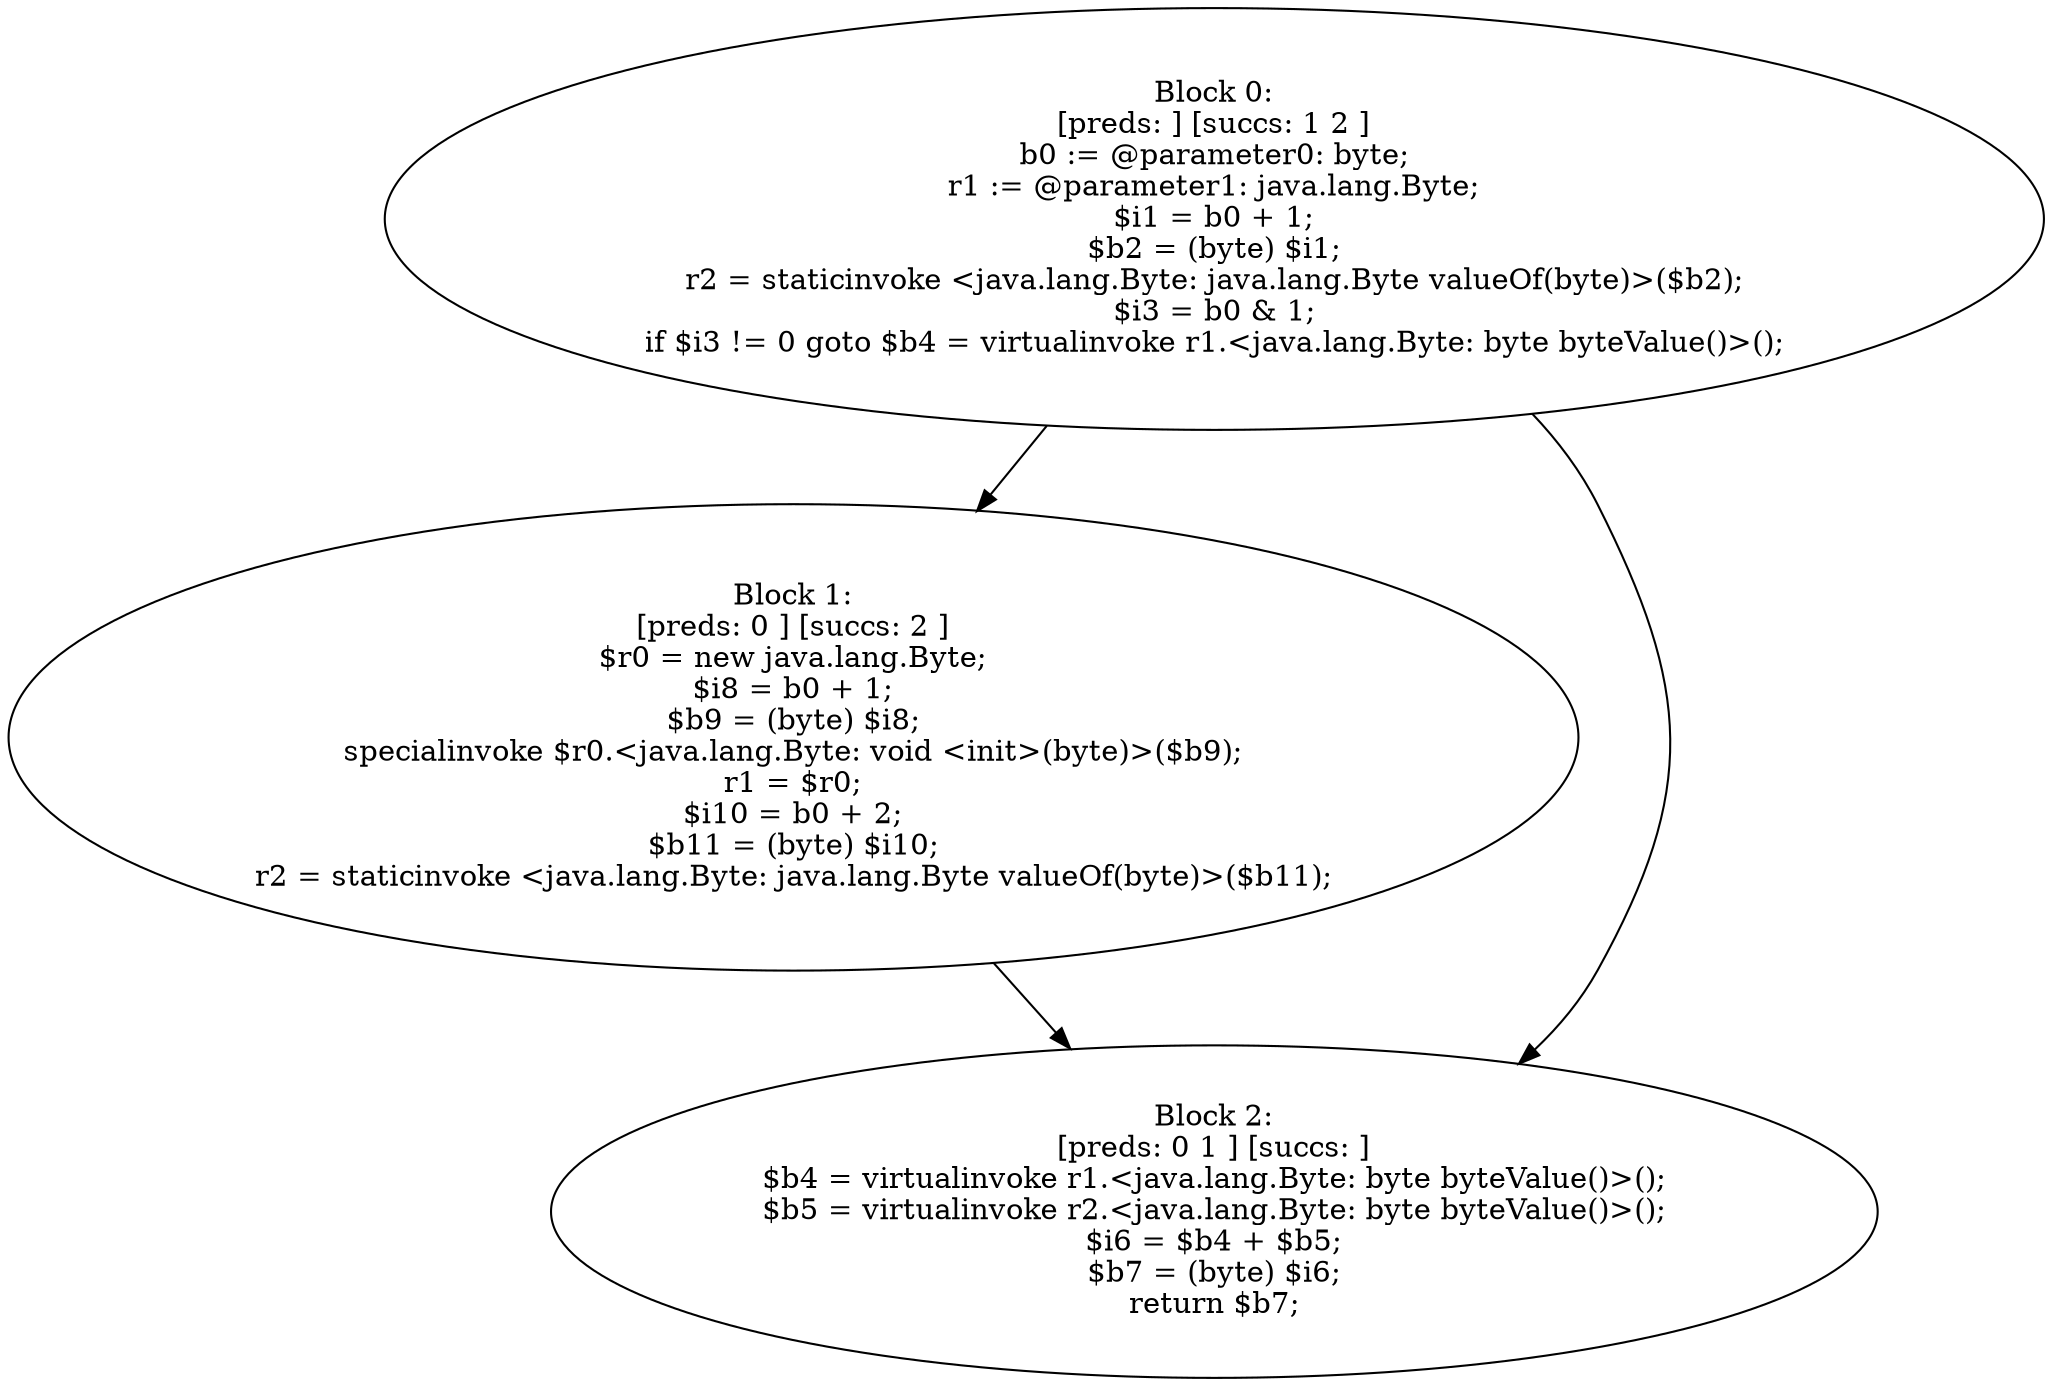 digraph "unitGraph" {
    "Block 0:
[preds: ] [succs: 1 2 ]
b0 := @parameter0: byte;
r1 := @parameter1: java.lang.Byte;
$i1 = b0 + 1;
$b2 = (byte) $i1;
r2 = staticinvoke <java.lang.Byte: java.lang.Byte valueOf(byte)>($b2);
$i3 = b0 & 1;
if $i3 != 0 goto $b4 = virtualinvoke r1.<java.lang.Byte: byte byteValue()>();
"
    "Block 1:
[preds: 0 ] [succs: 2 ]
$r0 = new java.lang.Byte;
$i8 = b0 + 1;
$b9 = (byte) $i8;
specialinvoke $r0.<java.lang.Byte: void <init>(byte)>($b9);
r1 = $r0;
$i10 = b0 + 2;
$b11 = (byte) $i10;
r2 = staticinvoke <java.lang.Byte: java.lang.Byte valueOf(byte)>($b11);
"
    "Block 2:
[preds: 0 1 ] [succs: ]
$b4 = virtualinvoke r1.<java.lang.Byte: byte byteValue()>();
$b5 = virtualinvoke r2.<java.lang.Byte: byte byteValue()>();
$i6 = $b4 + $b5;
$b7 = (byte) $i6;
return $b7;
"
    "Block 0:
[preds: ] [succs: 1 2 ]
b0 := @parameter0: byte;
r1 := @parameter1: java.lang.Byte;
$i1 = b0 + 1;
$b2 = (byte) $i1;
r2 = staticinvoke <java.lang.Byte: java.lang.Byte valueOf(byte)>($b2);
$i3 = b0 & 1;
if $i3 != 0 goto $b4 = virtualinvoke r1.<java.lang.Byte: byte byteValue()>();
"->"Block 1:
[preds: 0 ] [succs: 2 ]
$r0 = new java.lang.Byte;
$i8 = b0 + 1;
$b9 = (byte) $i8;
specialinvoke $r0.<java.lang.Byte: void <init>(byte)>($b9);
r1 = $r0;
$i10 = b0 + 2;
$b11 = (byte) $i10;
r2 = staticinvoke <java.lang.Byte: java.lang.Byte valueOf(byte)>($b11);
";
    "Block 0:
[preds: ] [succs: 1 2 ]
b0 := @parameter0: byte;
r1 := @parameter1: java.lang.Byte;
$i1 = b0 + 1;
$b2 = (byte) $i1;
r2 = staticinvoke <java.lang.Byte: java.lang.Byte valueOf(byte)>($b2);
$i3 = b0 & 1;
if $i3 != 0 goto $b4 = virtualinvoke r1.<java.lang.Byte: byte byteValue()>();
"->"Block 2:
[preds: 0 1 ] [succs: ]
$b4 = virtualinvoke r1.<java.lang.Byte: byte byteValue()>();
$b5 = virtualinvoke r2.<java.lang.Byte: byte byteValue()>();
$i6 = $b4 + $b5;
$b7 = (byte) $i6;
return $b7;
";
    "Block 1:
[preds: 0 ] [succs: 2 ]
$r0 = new java.lang.Byte;
$i8 = b0 + 1;
$b9 = (byte) $i8;
specialinvoke $r0.<java.lang.Byte: void <init>(byte)>($b9);
r1 = $r0;
$i10 = b0 + 2;
$b11 = (byte) $i10;
r2 = staticinvoke <java.lang.Byte: java.lang.Byte valueOf(byte)>($b11);
"->"Block 2:
[preds: 0 1 ] [succs: ]
$b4 = virtualinvoke r1.<java.lang.Byte: byte byteValue()>();
$b5 = virtualinvoke r2.<java.lang.Byte: byte byteValue()>();
$i6 = $b4 + $b5;
$b7 = (byte) $i6;
return $b7;
";
}
